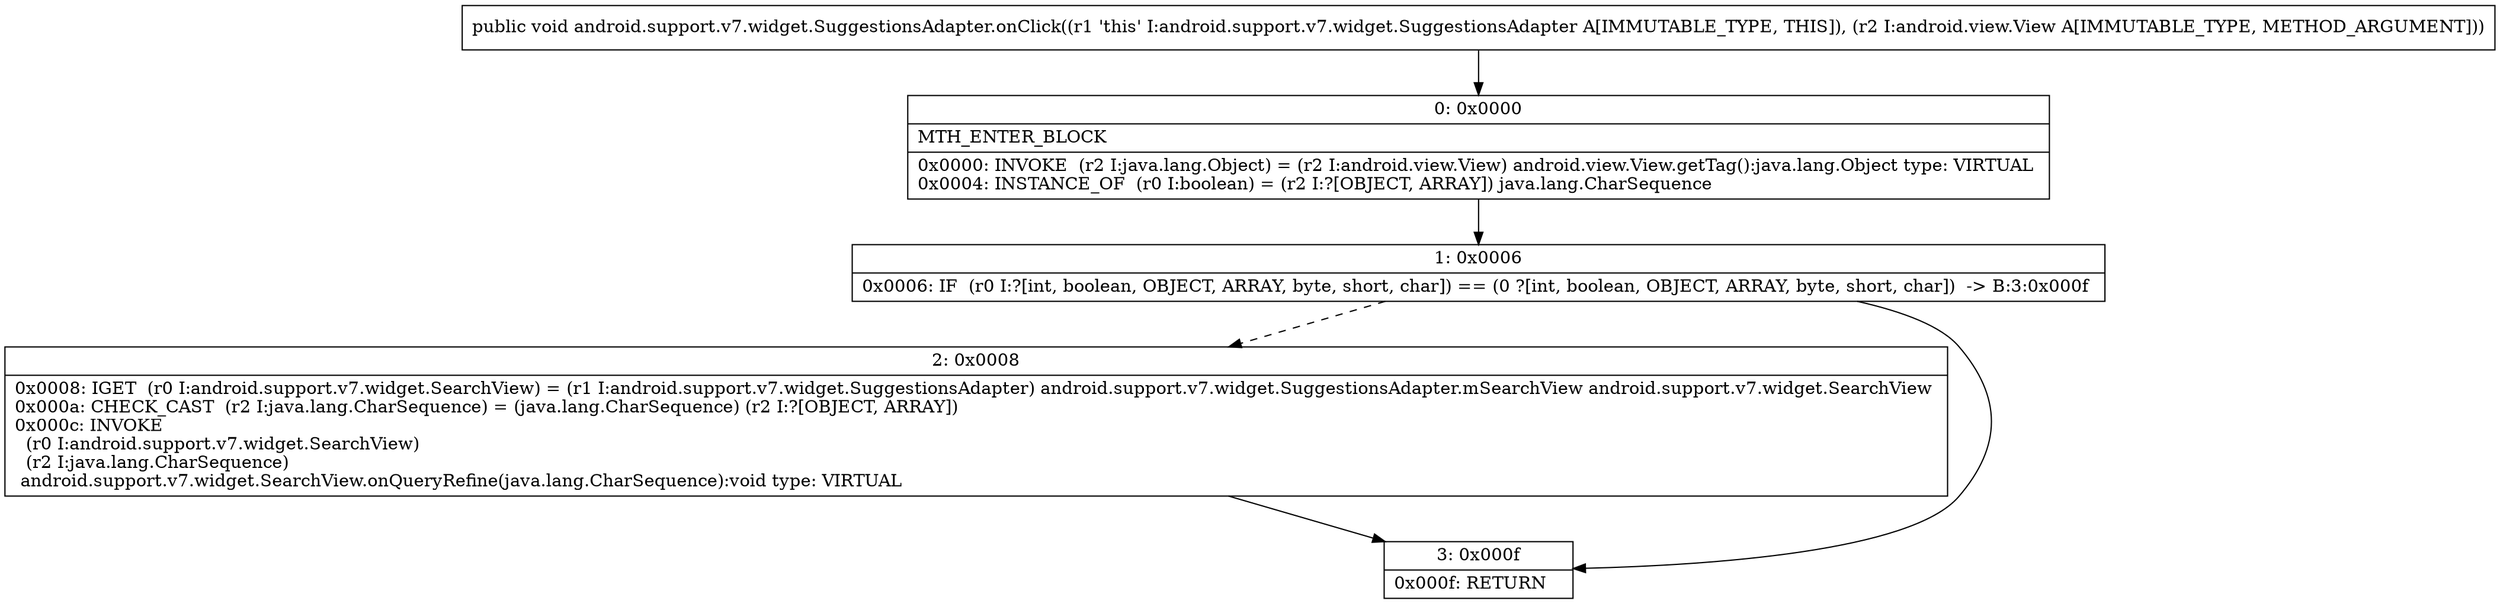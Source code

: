 digraph "CFG forandroid.support.v7.widget.SuggestionsAdapter.onClick(Landroid\/view\/View;)V" {
Node_0 [shape=record,label="{0\:\ 0x0000|MTH_ENTER_BLOCK\l|0x0000: INVOKE  (r2 I:java.lang.Object) = (r2 I:android.view.View) android.view.View.getTag():java.lang.Object type: VIRTUAL \l0x0004: INSTANCE_OF  (r0 I:boolean) = (r2 I:?[OBJECT, ARRAY]) java.lang.CharSequence \l}"];
Node_1 [shape=record,label="{1\:\ 0x0006|0x0006: IF  (r0 I:?[int, boolean, OBJECT, ARRAY, byte, short, char]) == (0 ?[int, boolean, OBJECT, ARRAY, byte, short, char])  \-\> B:3:0x000f \l}"];
Node_2 [shape=record,label="{2\:\ 0x0008|0x0008: IGET  (r0 I:android.support.v7.widget.SearchView) = (r1 I:android.support.v7.widget.SuggestionsAdapter) android.support.v7.widget.SuggestionsAdapter.mSearchView android.support.v7.widget.SearchView \l0x000a: CHECK_CAST  (r2 I:java.lang.CharSequence) = (java.lang.CharSequence) (r2 I:?[OBJECT, ARRAY]) \l0x000c: INVOKE  \l  (r0 I:android.support.v7.widget.SearchView)\l  (r2 I:java.lang.CharSequence)\l android.support.v7.widget.SearchView.onQueryRefine(java.lang.CharSequence):void type: VIRTUAL \l}"];
Node_3 [shape=record,label="{3\:\ 0x000f|0x000f: RETURN   \l}"];
MethodNode[shape=record,label="{public void android.support.v7.widget.SuggestionsAdapter.onClick((r1 'this' I:android.support.v7.widget.SuggestionsAdapter A[IMMUTABLE_TYPE, THIS]), (r2 I:android.view.View A[IMMUTABLE_TYPE, METHOD_ARGUMENT])) }"];
MethodNode -> Node_0;
Node_0 -> Node_1;
Node_1 -> Node_2[style=dashed];
Node_1 -> Node_3;
Node_2 -> Node_3;
}

